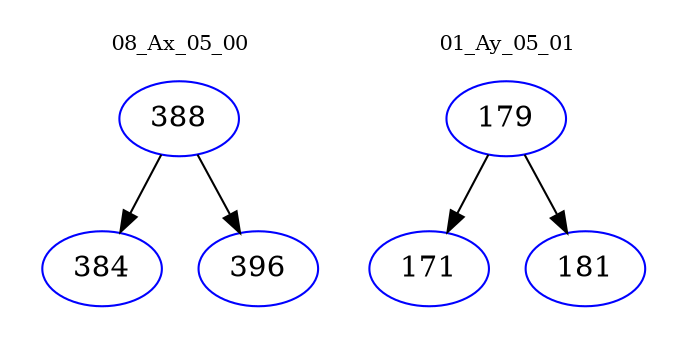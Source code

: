 digraph{
subgraph cluster_0 {
color = white
label = "08_Ax_05_00";
fontsize=10;
T0_388 [label="388", color="blue"]
T0_388 -> T0_384 [color="black"]
T0_384 [label="384", color="blue"]
T0_388 -> T0_396 [color="black"]
T0_396 [label="396", color="blue"]
}
subgraph cluster_1 {
color = white
label = "01_Ay_05_01";
fontsize=10;
T1_179 [label="179", color="blue"]
T1_179 -> T1_171 [color="black"]
T1_171 [label="171", color="blue"]
T1_179 -> T1_181 [color="black"]
T1_181 [label="181", color="blue"]
}
}
